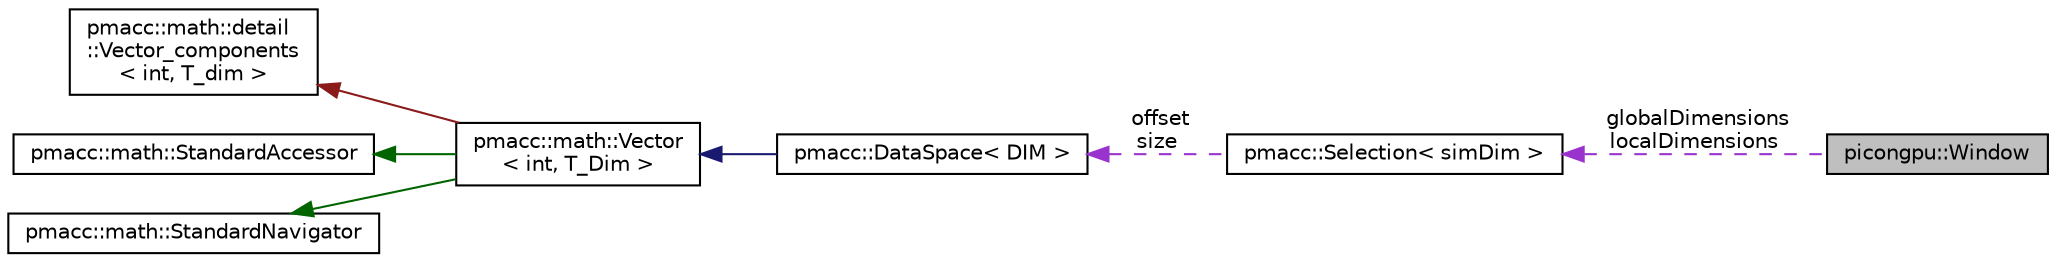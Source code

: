 digraph "picongpu::Window"
{
 // LATEX_PDF_SIZE
  edge [fontname="Helvetica",fontsize="10",labelfontname="Helvetica",labelfontsize="10"];
  node [fontname="Helvetica",fontsize="10",shape=record];
  rankdir="LR";
  Node1 [label="picongpu::Window",height=0.2,width=0.4,color="black", fillcolor="grey75", style="filled", fontcolor="black",tooltip="Window describes sizes and offsets."];
  Node2 -> Node1 [dir="back",color="darkorchid3",fontsize="10",style="dashed",label=" globalDimensions\nlocalDimensions" ,fontname="Helvetica"];
  Node2 [label="pmacc::Selection\< simDim \>",height=0.2,width=0.4,color="black", fillcolor="white", style="filled",URL="$classpmacc_1_1_selection.html",tooltip=" "];
  Node3 -> Node2 [dir="back",color="darkorchid3",fontsize="10",style="dashed",label=" offset\nsize" ,fontname="Helvetica"];
  Node3 [label="pmacc::DataSpace\< DIM \>",height=0.2,width=0.4,color="black", fillcolor="white", style="filled",URL="$classpmacc_1_1_data_space.html",tooltip=" "];
  Node4 -> Node3 [dir="back",color="midnightblue",fontsize="10",style="solid",fontname="Helvetica"];
  Node4 [label="pmacc::math::Vector\l\< int, T_Dim \>",height=0.2,width=0.4,color="black", fillcolor="white", style="filled",URL="$structpmacc_1_1math_1_1_vector.html",tooltip=" "];
  Node5 -> Node4 [dir="back",color="firebrick4",fontsize="10",style="solid",fontname="Helvetica"];
  Node5 [label="pmacc::math::detail\l::Vector_components\l\< int, T_dim \>",height=0.2,width=0.4,color="black", fillcolor="white", style="filled",URL="$structpmacc_1_1math_1_1detail_1_1_vector__components.html",tooltip=" "];
  Node6 -> Node4 [dir="back",color="darkgreen",fontsize="10",style="solid",fontname="Helvetica"];
  Node6 [label="pmacc::math::StandardAccessor",height=0.2,width=0.4,color="black", fillcolor="white", style="filled",URL="$structpmacc_1_1math_1_1_standard_accessor.html",tooltip=" "];
  Node7 -> Node4 [dir="back",color="darkgreen",fontsize="10",style="solid",fontname="Helvetica"];
  Node7 [label="pmacc::math::StandardNavigator",height=0.2,width=0.4,color="black", fillcolor="white", style="filled",URL="$structpmacc_1_1math_1_1_standard_navigator.html",tooltip=" "];
}
